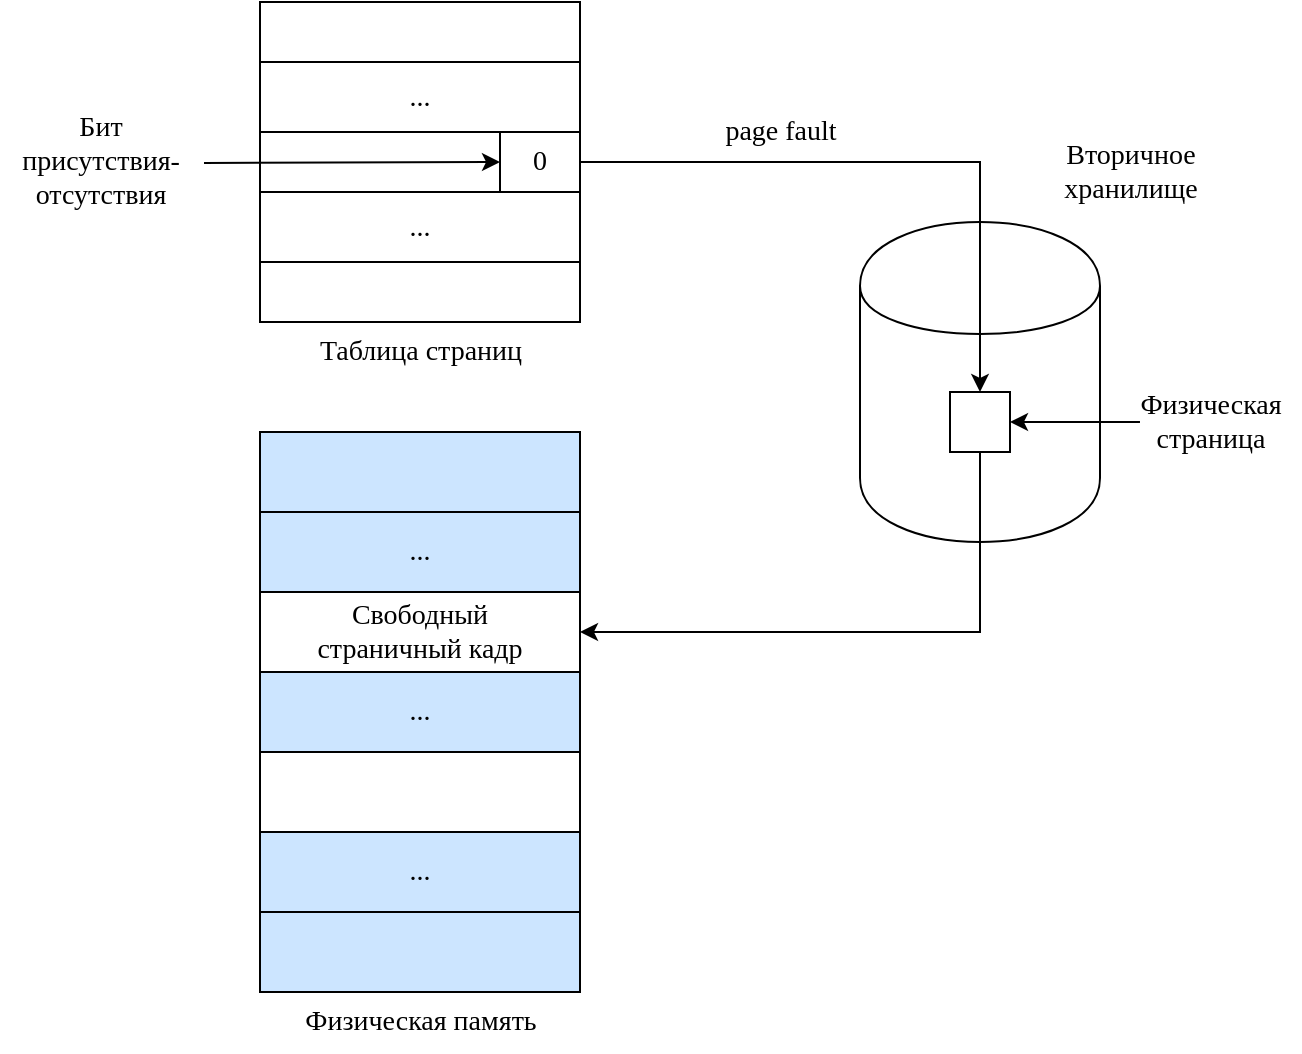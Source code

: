 <mxfile version="21.0.2" type="device"><diagram name="Страница 1" id="2rnnwbcf6SuGSth6uXoj"><mxGraphModel dx="978" dy="591" grid="1" gridSize="10" guides="1" tooltips="1" connect="1" arrows="1" fold="1" page="1" pageScale="1" pageWidth="800" pageHeight="550" math="0" shadow="0"><root><mxCell id="0"/><mxCell id="1" parent="0"/><mxCell id="-jFg5kQL0HPZWE4GDPes-1" value="" style="shape=cylinder;whiteSpace=wrap;html=1;boundedLbl=1;backgroundOutline=1;" vertex="1" parent="1"><mxGeometry x="505" y="123" width="120" height="160" as="geometry"/></mxCell><mxCell id="-jFg5kQL0HPZWE4GDPes-2" value="Вторичное&lt;br&gt;хранилище" style="text;html=1;align=center;verticalAlign=middle;resizable=0;points=[];autosize=1;strokeColor=none;fillColor=none;fontFamily=Times New Roman;fontSize=14;" vertex="1" parent="1"><mxGeometry x="595" y="73" width="90" height="50" as="geometry"/></mxCell><mxCell id="-jFg5kQL0HPZWE4GDPes-51" style="edgeStyle=orthogonalEdgeStyle;rounded=0;orthogonalLoop=1;jettySize=auto;html=1;exitX=0.5;exitY=1;exitDx=0;exitDy=0;entryX=1;entryY=0.5;entryDx=0;entryDy=0;" edge="1" parent="1" source="-jFg5kQL0HPZWE4GDPes-6" target="-jFg5kQL0HPZWE4GDPes-16"><mxGeometry relative="1" as="geometry"/></mxCell><mxCell id="-jFg5kQL0HPZWE4GDPes-6" value="" style="rounded=0;whiteSpace=wrap;html=1;" vertex="1" parent="1"><mxGeometry x="550" y="208" width="30" height="30" as="geometry"/></mxCell><mxCell id="-jFg5kQL0HPZWE4GDPes-15" value="" style="rounded=0;whiteSpace=wrap;html=1;" vertex="1" parent="1"><mxGeometry x="205" y="228" width="160" height="280" as="geometry"/></mxCell><mxCell id="-jFg5kQL0HPZWE4GDPes-16" value="Свободный &lt;br&gt;страничный кадр" style="rounded=0;whiteSpace=wrap;html=1;fontFamily=Times New Roman;fontSize=14;" vertex="1" parent="1"><mxGeometry x="205" y="308" width="160" height="40" as="geometry"/></mxCell><mxCell id="-jFg5kQL0HPZWE4GDPes-17" value="" style="rounded=0;whiteSpace=wrap;html=1;fontFamily=Times New Roman;fontSize=14;labelBackgroundColor=none;fillColor=#CCE5FF;" vertex="1" parent="1"><mxGeometry x="205" y="228" width="160" height="40" as="geometry"/></mxCell><mxCell id="-jFg5kQL0HPZWE4GDPes-22" value="..." style="rounded=0;whiteSpace=wrap;html=1;fontFamily=Times New Roman;fontSize=14;labelBackgroundColor=none;fillColor=#CCE5FF;" vertex="1" parent="1"><mxGeometry x="205" y="268" width="160" height="40" as="geometry"/></mxCell><mxCell id="-jFg5kQL0HPZWE4GDPes-23" value="..." style="rounded=0;whiteSpace=wrap;html=1;fontFamily=Times New Roman;fontSize=14;labelBackgroundColor=none;fillColor=#CCE5FF;" vertex="1" parent="1"><mxGeometry x="205" y="348" width="160" height="40" as="geometry"/></mxCell><mxCell id="-jFg5kQL0HPZWE4GDPes-24" value="" style="rounded=0;whiteSpace=wrap;html=1;fontFamily=Times New Roman;fontSize=14;labelBackgroundColor=none;fillColor=#CCE5FF;" vertex="1" parent="1"><mxGeometry x="205" y="468" width="160" height="40" as="geometry"/></mxCell><mxCell id="-jFg5kQL0HPZWE4GDPes-25" value="..." style="rounded=0;whiteSpace=wrap;html=1;fontFamily=Times New Roman;fontSize=14;labelBackgroundColor=none;fillColor=#CCE5FF;" vertex="1" parent="1"><mxGeometry x="205" y="428" width="160" height="40" as="geometry"/></mxCell><mxCell id="-jFg5kQL0HPZWE4GDPes-26" value="Физическая память" style="text;html=1;align=center;verticalAlign=middle;resizable=0;points=[];autosize=1;strokeColor=none;fillColor=none;fontFamily=Times New Roman;fontSize=14;" vertex="1" parent="1"><mxGeometry x="215" y="508" width="140" height="30" as="geometry"/></mxCell><mxCell id="-jFg5kQL0HPZWE4GDPes-28" value="Физическая&lt;br&gt;страница" style="text;html=1;align=center;verticalAlign=middle;resizable=0;points=[];autosize=1;strokeColor=none;fillColor=none;fontFamily=Times New Roman;fontSize=14;" vertex="1" parent="1"><mxGeometry x="635" y="198" width="90" height="50" as="geometry"/></mxCell><mxCell id="-jFg5kQL0HPZWE4GDPes-30" value="" style="endArrow=classic;html=1;rounded=0;entryX=1;entryY=0.5;entryDx=0;entryDy=0;exitX=0.111;exitY=0.5;exitDx=0;exitDy=0;exitPerimeter=0;" edge="1" parent="1" source="-jFg5kQL0HPZWE4GDPes-28" target="-jFg5kQL0HPZWE4GDPes-6"><mxGeometry width="50" height="50" relative="1" as="geometry"><mxPoint x="395" y="273" as="sourcePoint"/><mxPoint x="445" y="223" as="targetPoint"/></mxGeometry></mxCell><mxCell id="-jFg5kQL0HPZWE4GDPes-31" value="" style="rounded=0;whiteSpace=wrap;html=1;" vertex="1" parent="1"><mxGeometry x="205" y="13" width="160" height="160" as="geometry"/></mxCell><mxCell id="-jFg5kQL0HPZWE4GDPes-32" value="" style="rounded=0;whiteSpace=wrap;html=1;" vertex="1" parent="1"><mxGeometry x="205" y="78" width="160" height="30" as="geometry"/></mxCell><mxCell id="-jFg5kQL0HPZWE4GDPes-50" style="edgeStyle=orthogonalEdgeStyle;rounded=0;orthogonalLoop=1;jettySize=auto;html=1;exitX=1;exitY=0.5;exitDx=0;exitDy=0;entryX=0.5;entryY=0;entryDx=0;entryDy=0;" edge="1" parent="1" source="-jFg5kQL0HPZWE4GDPes-33" target="-jFg5kQL0HPZWE4GDPes-6"><mxGeometry relative="1" as="geometry"/></mxCell><mxCell id="-jFg5kQL0HPZWE4GDPes-33" value="0" style="rounded=0;whiteSpace=wrap;html=1;fontFamily=Times New Roman;fontSize=14;" vertex="1" parent="1"><mxGeometry x="325" y="78" width="40" height="30" as="geometry"/></mxCell><mxCell id="-jFg5kQL0HPZWE4GDPes-34" value="..." style="rounded=0;whiteSpace=wrap;html=1;fontFamily=Times New Roman;fontSize=14;" vertex="1" parent="1"><mxGeometry x="205" y="43" width="160" height="35" as="geometry"/></mxCell><mxCell id="-jFg5kQL0HPZWE4GDPes-35" value="Бит &lt;br&gt;присутствия-&lt;br&gt;отсутствия" style="text;html=1;align=center;verticalAlign=middle;resizable=0;points=[];autosize=1;strokeColor=none;fillColor=none;fontFamily=Times New Roman;fontSize=14;" vertex="1" parent="1"><mxGeometry x="75" y="63" width="100" height="60" as="geometry"/></mxCell><mxCell id="-jFg5kQL0HPZWE4GDPes-41" value="..." style="rounded=0;whiteSpace=wrap;html=1;fontFamily=Times New Roman;fontSize=14;" vertex="1" parent="1"><mxGeometry x="205" y="108" width="160" height="35" as="geometry"/></mxCell><mxCell id="-jFg5kQL0HPZWE4GDPes-44" value="" style="endArrow=classic;html=1;rounded=0;entryX=0;entryY=0.5;entryDx=0;entryDy=0;exitX=1.02;exitY=0.508;exitDx=0;exitDy=0;exitPerimeter=0;" edge="1" parent="1" source="-jFg5kQL0HPZWE4GDPes-35" target="-jFg5kQL0HPZWE4GDPes-33"><mxGeometry width="50" height="50" relative="1" as="geometry"><mxPoint x="195" y="92.5" as="sourcePoint"/><mxPoint x="275" y="92.5" as="targetPoint"/></mxGeometry></mxCell><mxCell id="-jFg5kQL0HPZWE4GDPes-45" value="Таблица страниц" style="text;html=1;align=center;verticalAlign=middle;resizable=0;points=[];autosize=1;strokeColor=none;fillColor=none;fontFamily=Times New Roman;fontSize=14;" vertex="1" parent="1"><mxGeometry x="225" y="173" width="120" height="30" as="geometry"/></mxCell><mxCell id="-jFg5kQL0HPZWE4GDPes-49" value="page fault" style="text;html=1;align=center;verticalAlign=middle;resizable=0;points=[];autosize=1;strokeColor=none;fillColor=none;fontFamily=Times New Roman;fontSize=14;" vertex="1" parent="1"><mxGeometry x="425" y="63" width="80" height="30" as="geometry"/></mxCell></root></mxGraphModel></diagram></mxfile>
